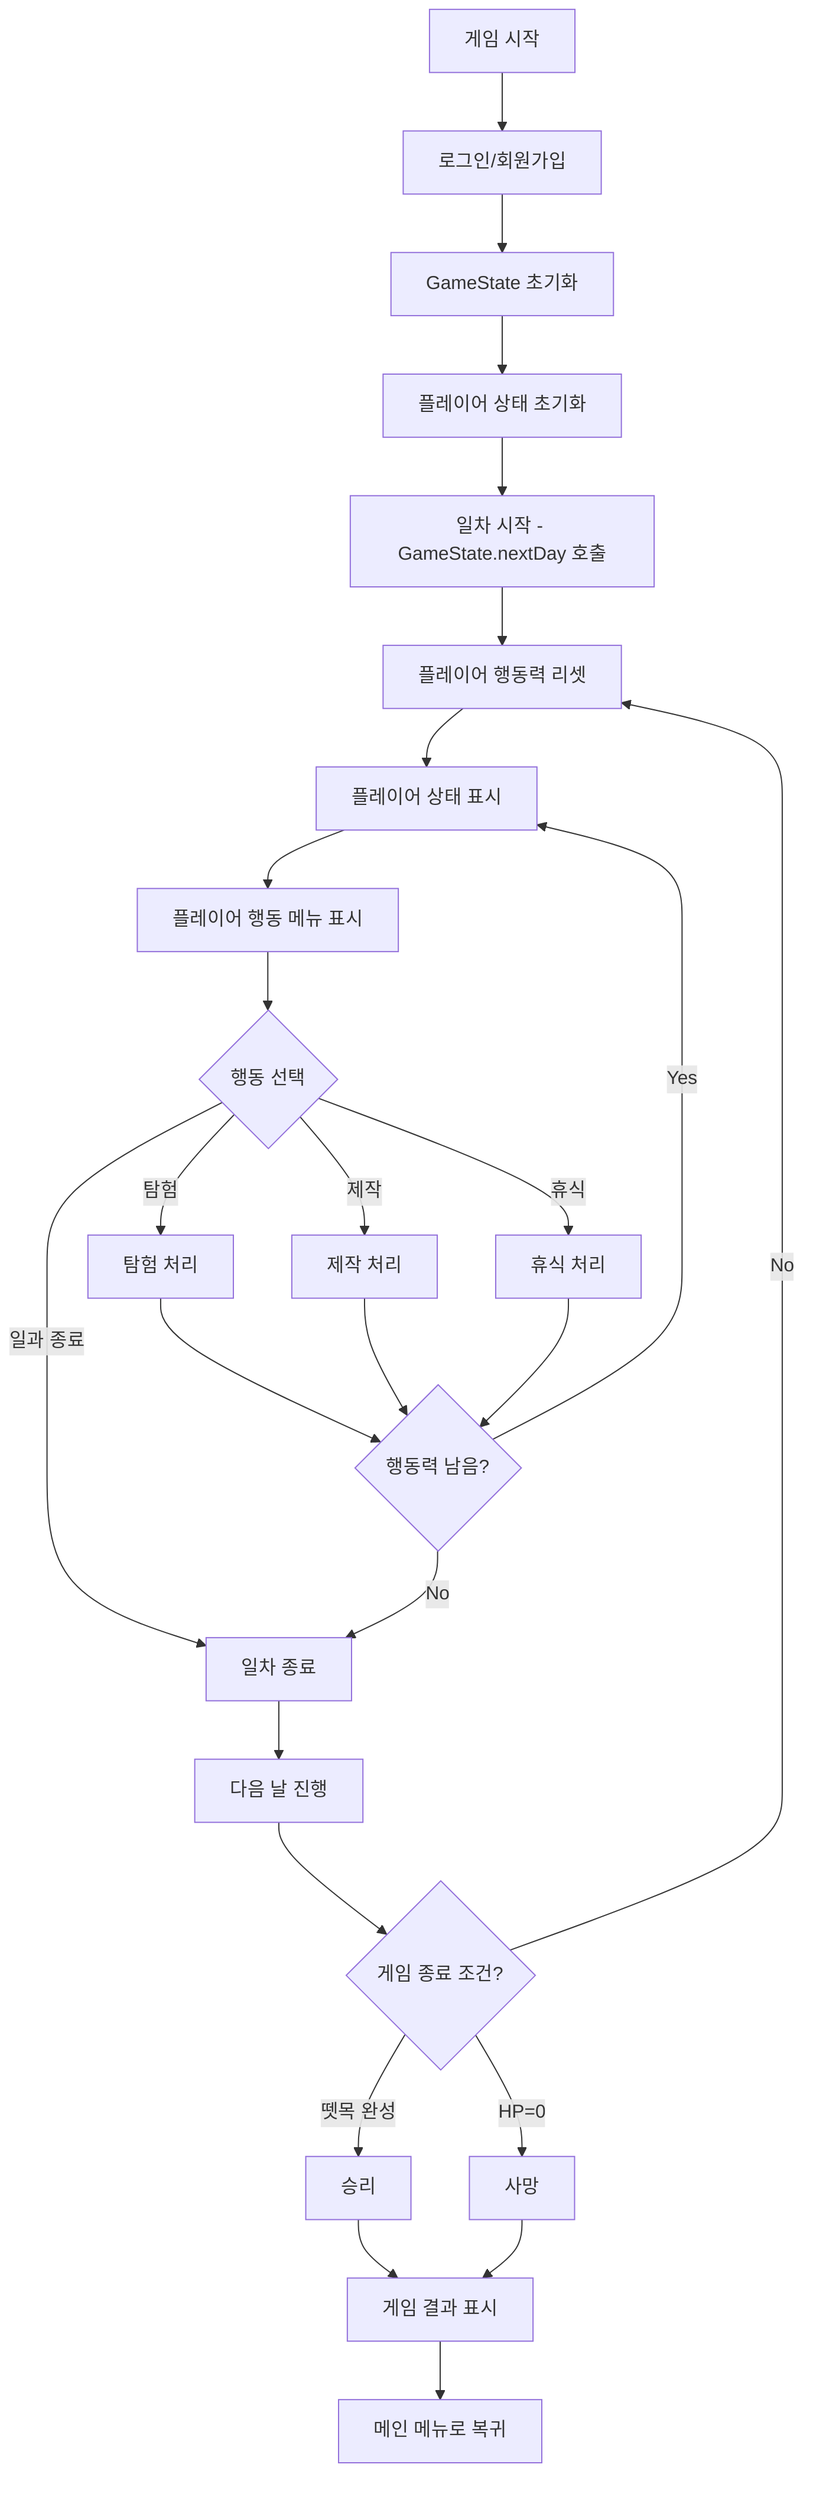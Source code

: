 flowchart TD
    A[게임 시작] --> B[로그인/회원가입]
    B --> C[GameState 초기화]
    C --> D[플레이어 상태 초기화]
    D --> E[일차 시작 - GameState.nextDay 호출]
    E --> F[플레이어 행동력 리셋]
    F --> G[플레이어 상태 표시]
    G --> H[플레이어 행동 메뉴 표시]
    H --> I{행동 선택}
    I -->|탐험| J[탐험 처리]
    I -->|제작| K[제작 처리]
    I -->|휴식| L[휴식 처리]
    I -->|일과 종료| M[일차 종료]
    
    J --> N{행동력 남음?}
    K --> N
    L --> N
    N -->|Yes| G
    N -->|No| M
    
    M --> O[다음 날 진행]
    O --> P{게임 종료 조건?}
    P -->|뗏목 완성| Q[승리]
    P -->|HP=0| R[사망]
    P -->|No| F
    
    Q --> S[게임 결과 표시]
    R --> S
    S --> T[메인 메뉴로 복귀]
